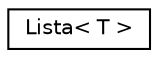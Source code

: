 digraph "Gráfico de Hierarquia de Classes"
{
  edge [fontname="Helvetica",fontsize="10",labelfontname="Helvetica",labelfontsize="10"];
  node [fontname="Helvetica",fontsize="10",shape=record];
  rankdir="LR";
  Node1 [label="Lista\< T \>",height=0.2,width=0.4,color="black", fillcolor="white", style="filled",URL="$classLista.html",tooltip="Classe que representa uma lista duplamente encadeada. "];
}
